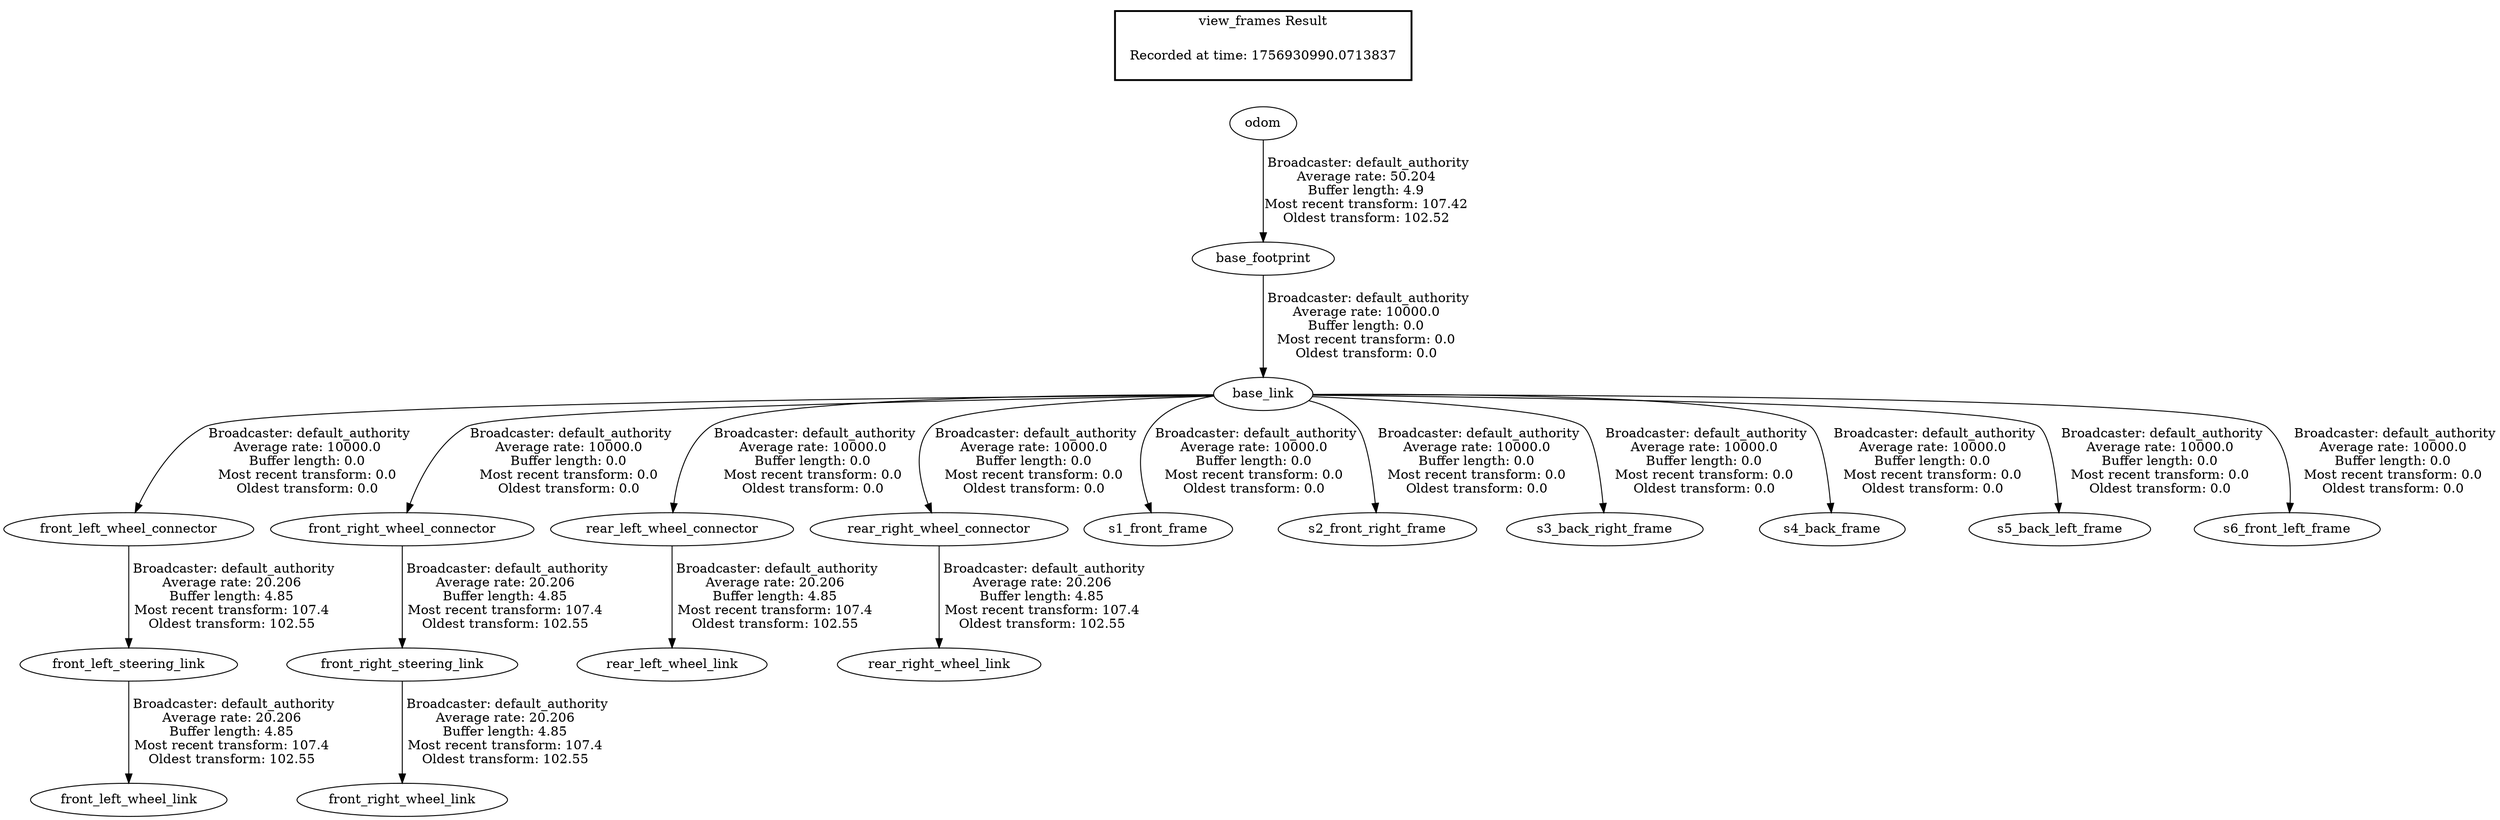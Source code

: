 digraph G {
"odom" -> "base_footprint"[label=" Broadcaster: default_authority\nAverage rate: 50.204\nBuffer length: 4.9\nMost recent transform: 107.42\nOldest transform: 102.52\n"];
"base_footprint" -> "base_link"[label=" Broadcaster: default_authority\nAverage rate: 10000.0\nBuffer length: 0.0\nMost recent transform: 0.0\nOldest transform: 0.0\n"];
"base_link" -> "front_left_wheel_connector"[label=" Broadcaster: default_authority\nAverage rate: 10000.0\nBuffer length: 0.0\nMost recent transform: 0.0\nOldest transform: 0.0\n"];
"base_link" -> "front_right_wheel_connector"[label=" Broadcaster: default_authority\nAverage rate: 10000.0\nBuffer length: 0.0\nMost recent transform: 0.0\nOldest transform: 0.0\n"];
"base_link" -> "rear_left_wheel_connector"[label=" Broadcaster: default_authority\nAverage rate: 10000.0\nBuffer length: 0.0\nMost recent transform: 0.0\nOldest transform: 0.0\n"];
"base_link" -> "rear_right_wheel_connector"[label=" Broadcaster: default_authority\nAverage rate: 10000.0\nBuffer length: 0.0\nMost recent transform: 0.0\nOldest transform: 0.0\n"];
"base_link" -> "s1_front_frame"[label=" Broadcaster: default_authority\nAverage rate: 10000.0\nBuffer length: 0.0\nMost recent transform: 0.0\nOldest transform: 0.0\n"];
"base_link" -> "s2_front_right_frame"[label=" Broadcaster: default_authority\nAverage rate: 10000.0\nBuffer length: 0.0\nMost recent transform: 0.0\nOldest transform: 0.0\n"];
"base_link" -> "s3_back_right_frame"[label=" Broadcaster: default_authority\nAverage rate: 10000.0\nBuffer length: 0.0\nMost recent transform: 0.0\nOldest transform: 0.0\n"];
"base_link" -> "s4_back_frame"[label=" Broadcaster: default_authority\nAverage rate: 10000.0\nBuffer length: 0.0\nMost recent transform: 0.0\nOldest transform: 0.0\n"];
"base_link" -> "s5_back_left_frame"[label=" Broadcaster: default_authority\nAverage rate: 10000.0\nBuffer length: 0.0\nMost recent transform: 0.0\nOldest transform: 0.0\n"];
"base_link" -> "s6_front_left_frame"[label=" Broadcaster: default_authority\nAverage rate: 10000.0\nBuffer length: 0.0\nMost recent transform: 0.0\nOldest transform: 0.0\n"];
"front_left_wheel_connector" -> "front_left_steering_link"[label=" Broadcaster: default_authority\nAverage rate: 20.206\nBuffer length: 4.85\nMost recent transform: 107.4\nOldest transform: 102.55\n"];
"front_right_wheel_connector" -> "front_right_steering_link"[label=" Broadcaster: default_authority\nAverage rate: 20.206\nBuffer length: 4.85\nMost recent transform: 107.4\nOldest transform: 102.55\n"];
"rear_left_wheel_connector" -> "rear_left_wheel_link"[label=" Broadcaster: default_authority\nAverage rate: 20.206\nBuffer length: 4.85\nMost recent transform: 107.4\nOldest transform: 102.55\n"];
"rear_right_wheel_connector" -> "rear_right_wheel_link"[label=" Broadcaster: default_authority\nAverage rate: 20.206\nBuffer length: 4.85\nMost recent transform: 107.4\nOldest transform: 102.55\n"];
"front_left_steering_link" -> "front_left_wheel_link"[label=" Broadcaster: default_authority\nAverage rate: 20.206\nBuffer length: 4.85\nMost recent transform: 107.4\nOldest transform: 102.55\n"];
"front_right_steering_link" -> "front_right_wheel_link"[label=" Broadcaster: default_authority\nAverage rate: 20.206\nBuffer length: 4.85\nMost recent transform: 107.4\nOldest transform: 102.55\n"];
edge [style=invis];
 subgraph cluster_legend { style=bold; color=black; label ="view_frames Result";
"Recorded at time: 1756930990.0713837"[ shape=plaintext ] ;
}->"odom";
}